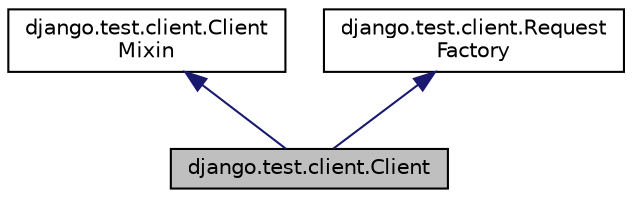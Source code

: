 digraph "django.test.client.Client"
{
 // LATEX_PDF_SIZE
  edge [fontname="Helvetica",fontsize="10",labelfontname="Helvetica",labelfontsize="10"];
  node [fontname="Helvetica",fontsize="10",shape=record];
  Node1 [label="django.test.client.Client",height=0.2,width=0.4,color="black", fillcolor="grey75", style="filled", fontcolor="black",tooltip=" "];
  Node2 -> Node1 [dir="back",color="midnightblue",fontsize="10",style="solid"];
  Node2 [label="django.test.client.Client\lMixin",height=0.2,width=0.4,color="black", fillcolor="white", style="filled",URL="$classdjango_1_1test_1_1client_1_1_client_mixin.html",tooltip=" "];
  Node3 -> Node1 [dir="back",color="midnightblue",fontsize="10",style="solid"];
  Node3 [label="django.test.client.Request\lFactory",height=0.2,width=0.4,color="black", fillcolor="white", style="filled",URL="$classdjango_1_1test_1_1client_1_1_request_factory.html",tooltip=" "];
}
